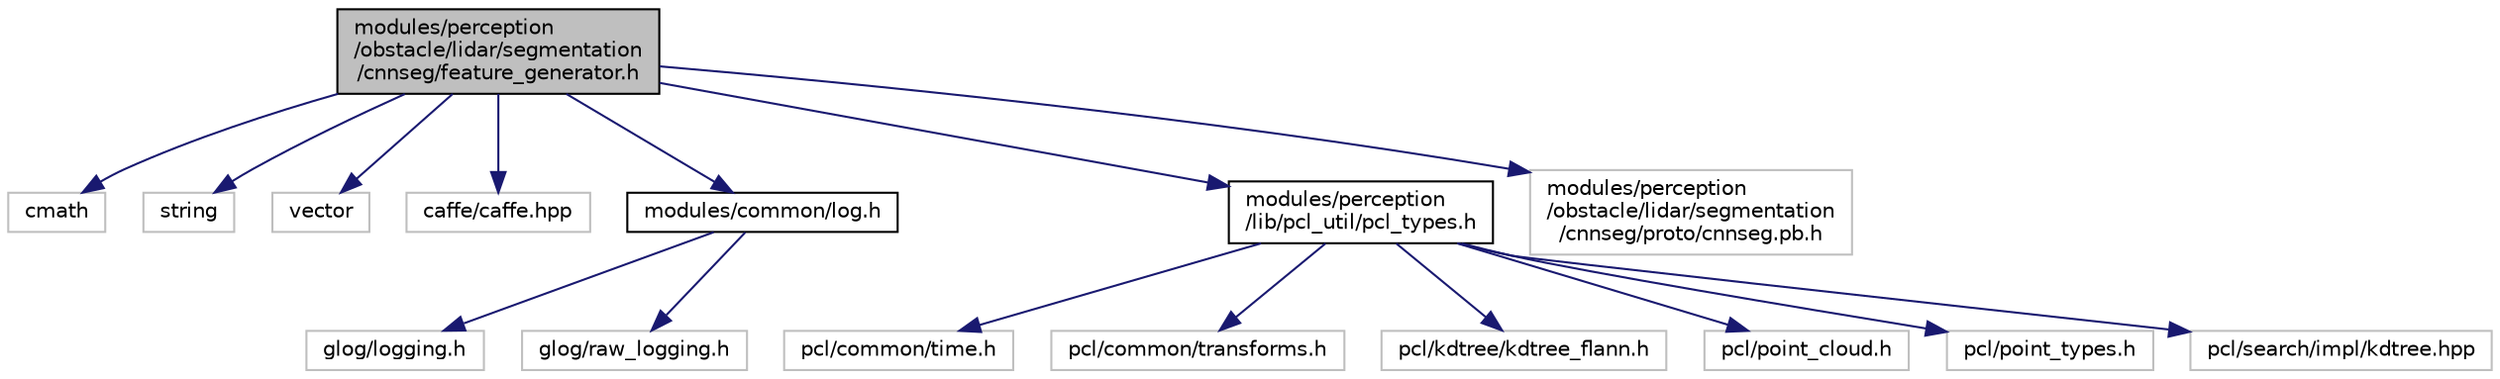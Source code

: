digraph "modules/perception/obstacle/lidar/segmentation/cnnseg/feature_generator.h"
{
  edge [fontname="Helvetica",fontsize="10",labelfontname="Helvetica",labelfontsize="10"];
  node [fontname="Helvetica",fontsize="10",shape=record];
  Node1 [label="modules/perception\l/obstacle/lidar/segmentation\l/cnnseg/feature_generator.h",height=0.2,width=0.4,color="black", fillcolor="grey75", style="filled" fontcolor="black"];
  Node1 -> Node2 [color="midnightblue",fontsize="10",style="solid",fontname="Helvetica"];
  Node2 [label="cmath",height=0.2,width=0.4,color="grey75", fillcolor="white", style="filled"];
  Node1 -> Node3 [color="midnightblue",fontsize="10",style="solid",fontname="Helvetica"];
  Node3 [label="string",height=0.2,width=0.4,color="grey75", fillcolor="white", style="filled"];
  Node1 -> Node4 [color="midnightblue",fontsize="10",style="solid",fontname="Helvetica"];
  Node4 [label="vector",height=0.2,width=0.4,color="grey75", fillcolor="white", style="filled"];
  Node1 -> Node5 [color="midnightblue",fontsize="10",style="solid",fontname="Helvetica"];
  Node5 [label="caffe/caffe.hpp",height=0.2,width=0.4,color="grey75", fillcolor="white", style="filled"];
  Node1 -> Node6 [color="midnightblue",fontsize="10",style="solid",fontname="Helvetica"];
  Node6 [label="modules/common/log.h",height=0.2,width=0.4,color="black", fillcolor="white", style="filled",URL="$log_8h.html"];
  Node6 -> Node7 [color="midnightblue",fontsize="10",style="solid",fontname="Helvetica"];
  Node7 [label="glog/logging.h",height=0.2,width=0.4,color="grey75", fillcolor="white", style="filled"];
  Node6 -> Node8 [color="midnightblue",fontsize="10",style="solid",fontname="Helvetica"];
  Node8 [label="glog/raw_logging.h",height=0.2,width=0.4,color="grey75", fillcolor="white", style="filled"];
  Node1 -> Node9 [color="midnightblue",fontsize="10",style="solid",fontname="Helvetica"];
  Node9 [label="modules/perception\l/lib/pcl_util/pcl_types.h",height=0.2,width=0.4,color="black", fillcolor="white", style="filled",URL="$pcl__types_8h.html"];
  Node9 -> Node10 [color="midnightblue",fontsize="10",style="solid",fontname="Helvetica"];
  Node10 [label="pcl/common/time.h",height=0.2,width=0.4,color="grey75", fillcolor="white", style="filled"];
  Node9 -> Node11 [color="midnightblue",fontsize="10",style="solid",fontname="Helvetica"];
  Node11 [label="pcl/common/transforms.h",height=0.2,width=0.4,color="grey75", fillcolor="white", style="filled"];
  Node9 -> Node12 [color="midnightblue",fontsize="10",style="solid",fontname="Helvetica"];
  Node12 [label="pcl/kdtree/kdtree_flann.h",height=0.2,width=0.4,color="grey75", fillcolor="white", style="filled"];
  Node9 -> Node13 [color="midnightblue",fontsize="10",style="solid",fontname="Helvetica"];
  Node13 [label="pcl/point_cloud.h",height=0.2,width=0.4,color="grey75", fillcolor="white", style="filled"];
  Node9 -> Node14 [color="midnightblue",fontsize="10",style="solid",fontname="Helvetica"];
  Node14 [label="pcl/point_types.h",height=0.2,width=0.4,color="grey75", fillcolor="white", style="filled"];
  Node9 -> Node15 [color="midnightblue",fontsize="10",style="solid",fontname="Helvetica"];
  Node15 [label="pcl/search/impl/kdtree.hpp",height=0.2,width=0.4,color="grey75", fillcolor="white", style="filled"];
  Node1 -> Node16 [color="midnightblue",fontsize="10",style="solid",fontname="Helvetica"];
  Node16 [label="modules/perception\l/obstacle/lidar/segmentation\l/cnnseg/proto/cnnseg.pb.h",height=0.2,width=0.4,color="grey75", fillcolor="white", style="filled"];
}
